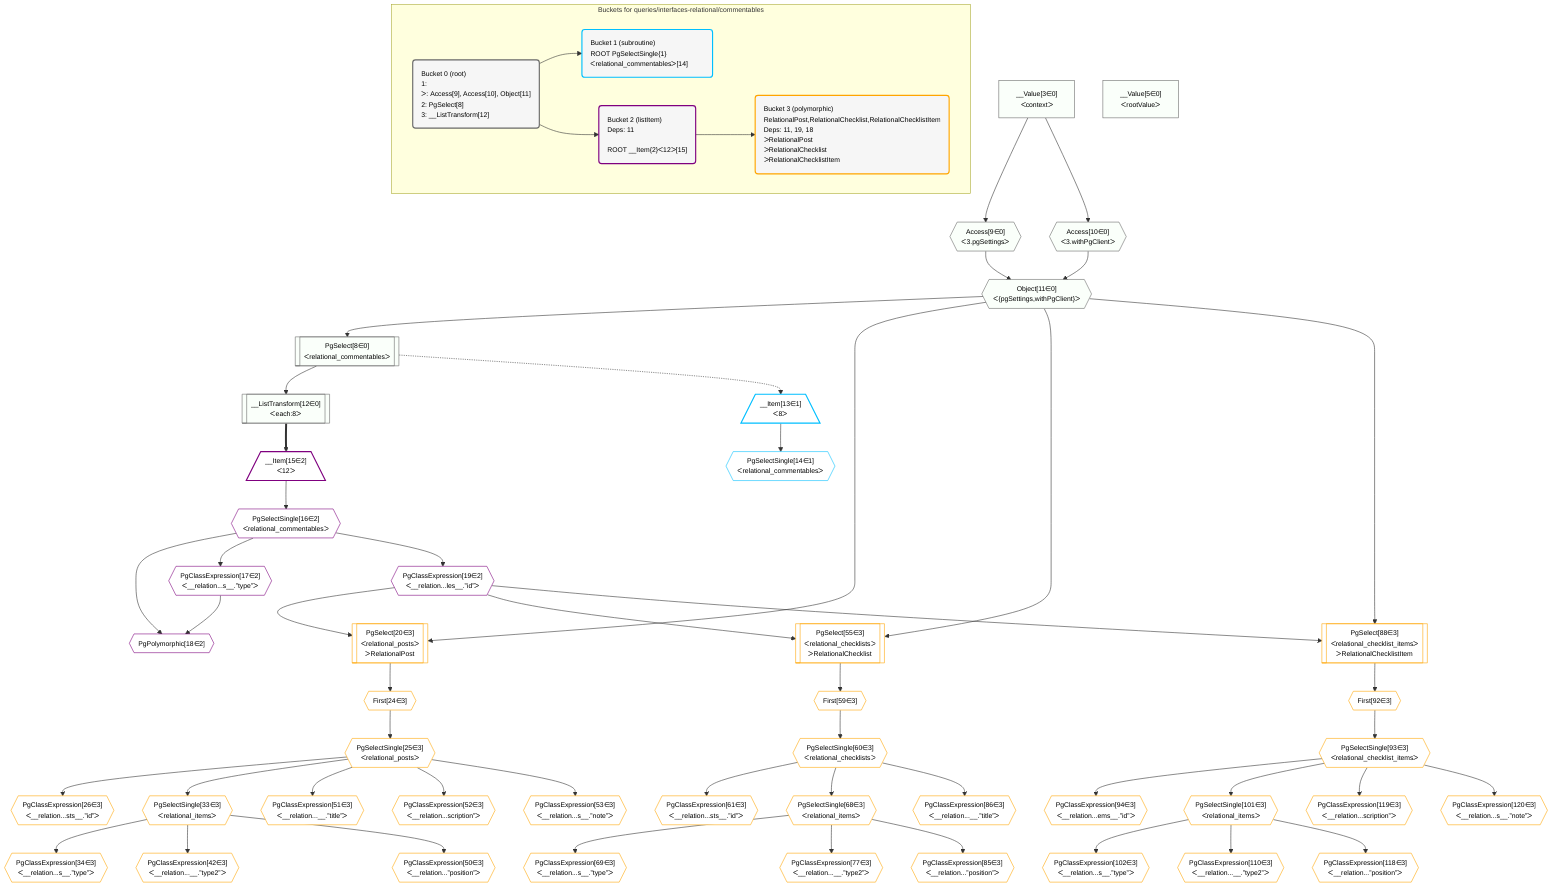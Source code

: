 %%{init: {'themeVariables': { 'fontSize': '12px'}}}%%
graph TD
    classDef path fill:#eee,stroke:#000,color:#000
    classDef plan fill:#fff,stroke-width:1px,color:#000
    classDef itemplan fill:#fff,stroke-width:2px,color:#000
    classDef unbatchedplan fill:#dff,stroke-width:1px,color:#000
    classDef sideeffectplan fill:#fcc,stroke-width:2px,color:#000
    classDef bucket fill:#f6f6f6,color:#000,stroke-width:2px,text-align:left


    %% plan dependencies
    Object11{{"Object[11∈0]<br />ᐸ{pgSettings,withPgClient}ᐳ"}}:::plan
    Access9{{"Access[9∈0]<br />ᐸ3.pgSettingsᐳ"}}:::plan
    Access10{{"Access[10∈0]<br />ᐸ3.withPgClientᐳ"}}:::plan
    Access9 & Access10 --> Object11
    PgSelect8[["PgSelect[8∈0]<br />ᐸrelational_commentablesᐳ"]]:::plan
    Object11 --> PgSelect8
    __Value3["__Value[3∈0]<br />ᐸcontextᐳ"]:::plan
    __Value3 --> Access9
    __Value3 --> Access10
    __ListTransform12[["__ListTransform[12∈0]<br />ᐸeach:8ᐳ"]]:::plan
    PgSelect8 --> __ListTransform12
    __Value5["__Value[5∈0]<br />ᐸrootValueᐳ"]:::plan
    __Item13[/"__Item[13∈1]<br />ᐸ8ᐳ"\]:::itemplan
    PgSelect8 -.-> __Item13
    PgSelectSingle14{{"PgSelectSingle[14∈1]<br />ᐸrelational_commentablesᐳ"}}:::plan
    __Item13 --> PgSelectSingle14
    PgPolymorphic18{{"PgPolymorphic[18∈2]"}}:::plan
    PgSelectSingle16{{"PgSelectSingle[16∈2]<br />ᐸrelational_commentablesᐳ"}}:::plan
    PgClassExpression17{{"PgClassExpression[17∈2]<br />ᐸ__relation...s__.”type”ᐳ"}}:::plan
    PgSelectSingle16 & PgClassExpression17 --> PgPolymorphic18
    __Item15[/"__Item[15∈2]<br />ᐸ12ᐳ"\]:::itemplan
    __ListTransform12 ==> __Item15
    __Item15 --> PgSelectSingle16
    PgSelectSingle16 --> PgClassExpression17
    PgClassExpression19{{"PgClassExpression[19∈2]<br />ᐸ__relation...les__.”id”ᐳ"}}:::plan
    PgSelectSingle16 --> PgClassExpression19
    PgSelect20[["PgSelect[20∈3]<br />ᐸrelational_postsᐳ<br />ᐳRelationalPost"]]:::plan
    Object11 & PgClassExpression19 --> PgSelect20
    PgSelect55[["PgSelect[55∈3]<br />ᐸrelational_checklistsᐳ<br />ᐳRelationalChecklist"]]:::plan
    Object11 & PgClassExpression19 --> PgSelect55
    PgSelect88[["PgSelect[88∈3]<br />ᐸrelational_checklist_itemsᐳ<br />ᐳRelationalChecklistItem"]]:::plan
    Object11 & PgClassExpression19 --> PgSelect88
    First24{{"First[24∈3]"}}:::plan
    PgSelect20 --> First24
    PgSelectSingle25{{"PgSelectSingle[25∈3]<br />ᐸrelational_postsᐳ"}}:::plan
    First24 --> PgSelectSingle25
    PgClassExpression26{{"PgClassExpression[26∈3]<br />ᐸ__relation...sts__.”id”ᐳ"}}:::plan
    PgSelectSingle25 --> PgClassExpression26
    PgSelectSingle33{{"PgSelectSingle[33∈3]<br />ᐸrelational_itemsᐳ"}}:::plan
    PgSelectSingle25 --> PgSelectSingle33
    PgClassExpression34{{"PgClassExpression[34∈3]<br />ᐸ__relation...s__.”type”ᐳ"}}:::plan
    PgSelectSingle33 --> PgClassExpression34
    PgClassExpression42{{"PgClassExpression[42∈3]<br />ᐸ__relation...__.”type2”ᐳ"}}:::plan
    PgSelectSingle33 --> PgClassExpression42
    PgClassExpression50{{"PgClassExpression[50∈3]<br />ᐸ__relation...”position”ᐳ"}}:::plan
    PgSelectSingle33 --> PgClassExpression50
    PgClassExpression51{{"PgClassExpression[51∈3]<br />ᐸ__relation...__.”title”ᐳ"}}:::plan
    PgSelectSingle25 --> PgClassExpression51
    PgClassExpression52{{"PgClassExpression[52∈3]<br />ᐸ__relation...scription”ᐳ"}}:::plan
    PgSelectSingle25 --> PgClassExpression52
    PgClassExpression53{{"PgClassExpression[53∈3]<br />ᐸ__relation...s__.”note”ᐳ"}}:::plan
    PgSelectSingle25 --> PgClassExpression53
    First59{{"First[59∈3]"}}:::plan
    PgSelect55 --> First59
    PgSelectSingle60{{"PgSelectSingle[60∈3]<br />ᐸrelational_checklistsᐳ"}}:::plan
    First59 --> PgSelectSingle60
    PgClassExpression61{{"PgClassExpression[61∈3]<br />ᐸ__relation...sts__.”id”ᐳ"}}:::plan
    PgSelectSingle60 --> PgClassExpression61
    PgSelectSingle68{{"PgSelectSingle[68∈3]<br />ᐸrelational_itemsᐳ"}}:::plan
    PgSelectSingle60 --> PgSelectSingle68
    PgClassExpression69{{"PgClassExpression[69∈3]<br />ᐸ__relation...s__.”type”ᐳ"}}:::plan
    PgSelectSingle68 --> PgClassExpression69
    PgClassExpression77{{"PgClassExpression[77∈3]<br />ᐸ__relation...__.”type2”ᐳ"}}:::plan
    PgSelectSingle68 --> PgClassExpression77
    PgClassExpression85{{"PgClassExpression[85∈3]<br />ᐸ__relation...”position”ᐳ"}}:::plan
    PgSelectSingle68 --> PgClassExpression85
    PgClassExpression86{{"PgClassExpression[86∈3]<br />ᐸ__relation...__.”title”ᐳ"}}:::plan
    PgSelectSingle60 --> PgClassExpression86
    First92{{"First[92∈3]"}}:::plan
    PgSelect88 --> First92
    PgSelectSingle93{{"PgSelectSingle[93∈3]<br />ᐸrelational_checklist_itemsᐳ"}}:::plan
    First92 --> PgSelectSingle93
    PgClassExpression94{{"PgClassExpression[94∈3]<br />ᐸ__relation...ems__.”id”ᐳ"}}:::plan
    PgSelectSingle93 --> PgClassExpression94
    PgSelectSingle101{{"PgSelectSingle[101∈3]<br />ᐸrelational_itemsᐳ"}}:::plan
    PgSelectSingle93 --> PgSelectSingle101
    PgClassExpression102{{"PgClassExpression[102∈3]<br />ᐸ__relation...s__.”type”ᐳ"}}:::plan
    PgSelectSingle101 --> PgClassExpression102
    PgClassExpression110{{"PgClassExpression[110∈3]<br />ᐸ__relation...__.”type2”ᐳ"}}:::plan
    PgSelectSingle101 --> PgClassExpression110
    PgClassExpression118{{"PgClassExpression[118∈3]<br />ᐸ__relation...”position”ᐳ"}}:::plan
    PgSelectSingle101 --> PgClassExpression118
    PgClassExpression119{{"PgClassExpression[119∈3]<br />ᐸ__relation...scription”ᐳ"}}:::plan
    PgSelectSingle93 --> PgClassExpression119
    PgClassExpression120{{"PgClassExpression[120∈3]<br />ᐸ__relation...s__.”note”ᐳ"}}:::plan
    PgSelectSingle93 --> PgClassExpression120

    %% define steps

    subgraph "Buckets for queries/interfaces-relational/commentables"
    Bucket0("Bucket 0 (root)<br />1: <br />ᐳ: Access[9], Access[10], Object[11]<br />2: PgSelect[8]<br />3: __ListTransform[12]"):::bucket
    classDef bucket0 stroke:#696969
    class Bucket0,__Value3,__Value5,PgSelect8,Access9,Access10,Object11,__ListTransform12 bucket0
    Bucket1("Bucket 1 (subroutine)<br />ROOT PgSelectSingle{1}ᐸrelational_commentablesᐳ[14]"):::bucket
    classDef bucket1 stroke:#00bfff
    class Bucket1,__Item13,PgSelectSingle14 bucket1
    Bucket2("Bucket 2 (listItem)<br />Deps: 11<br /><br />ROOT __Item{2}ᐸ12ᐳ[15]"):::bucket
    classDef bucket2 stroke:#7f007f
    class Bucket2,__Item15,PgSelectSingle16,PgClassExpression17,PgPolymorphic18,PgClassExpression19 bucket2
    Bucket3("Bucket 3 (polymorphic)<br />RelationalPost,RelationalChecklist,RelationalChecklistItem<br />Deps: 11, 19, 18<br />ᐳRelationalPost<br />ᐳRelationalChecklist<br />ᐳRelationalChecklistItem"):::bucket
    classDef bucket3 stroke:#ffa500
    class Bucket3,PgSelect20,First24,PgSelectSingle25,PgClassExpression26,PgSelectSingle33,PgClassExpression34,PgClassExpression42,PgClassExpression50,PgClassExpression51,PgClassExpression52,PgClassExpression53,PgSelect55,First59,PgSelectSingle60,PgClassExpression61,PgSelectSingle68,PgClassExpression69,PgClassExpression77,PgClassExpression85,PgClassExpression86,PgSelect88,First92,PgSelectSingle93,PgClassExpression94,PgSelectSingle101,PgClassExpression102,PgClassExpression110,PgClassExpression118,PgClassExpression119,PgClassExpression120 bucket3
    Bucket0 --> Bucket1 & Bucket2
    Bucket2 --> Bucket3
    classDef unary fill:#fafffa,borderWidth:8px
    class Object11,PgSelect8,Access9,Access10,__ListTransform12,__Value3,__Value5 unary
    end